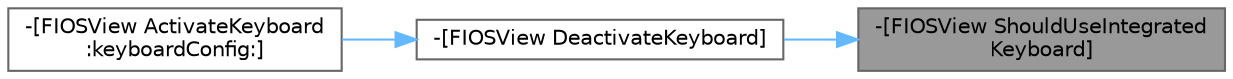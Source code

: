 digraph "-[FIOSView ShouldUseIntegratedKeyboard]"
{
 // INTERACTIVE_SVG=YES
 // LATEX_PDF_SIZE
  bgcolor="transparent";
  edge [fontname=Helvetica,fontsize=10,labelfontname=Helvetica,labelfontsize=10];
  node [fontname=Helvetica,fontsize=10,shape=box,height=0.2,width=0.4];
  rankdir="RL";
  Node1 [id="Node000001",label="-[FIOSView ShouldUseIntegrated\lKeyboard]",height=0.2,width=0.4,color="gray40", fillcolor="grey60", style="filled", fontcolor="black",tooltip=" "];
  Node1 -> Node2 [id="edge1_Node000001_Node000002",dir="back",color="steelblue1",style="solid",tooltip=" "];
  Node2 [id="Node000002",label="-[FIOSView DeactivateKeyboard]",height=0.2,width=0.4,color="grey40", fillcolor="white", style="filled",URL="$df/d36/interfaceFIOSView.html#a8bb7385ece09073245af85e7d0390228",tooltip=" "];
  Node2 -> Node3 [id="edge2_Node000002_Node000003",dir="back",color="steelblue1",style="solid",tooltip=" "];
  Node3 [id="Node000003",label="-[FIOSView ActivateKeyboard\l:keyboardConfig:]",height=0.2,width=0.4,color="grey40", fillcolor="white", style="filled",URL="$df/d36/interfaceFIOSView.html#a4f28c54afbafb407d4a8e62bdf23e982",tooltip=" "];
}
